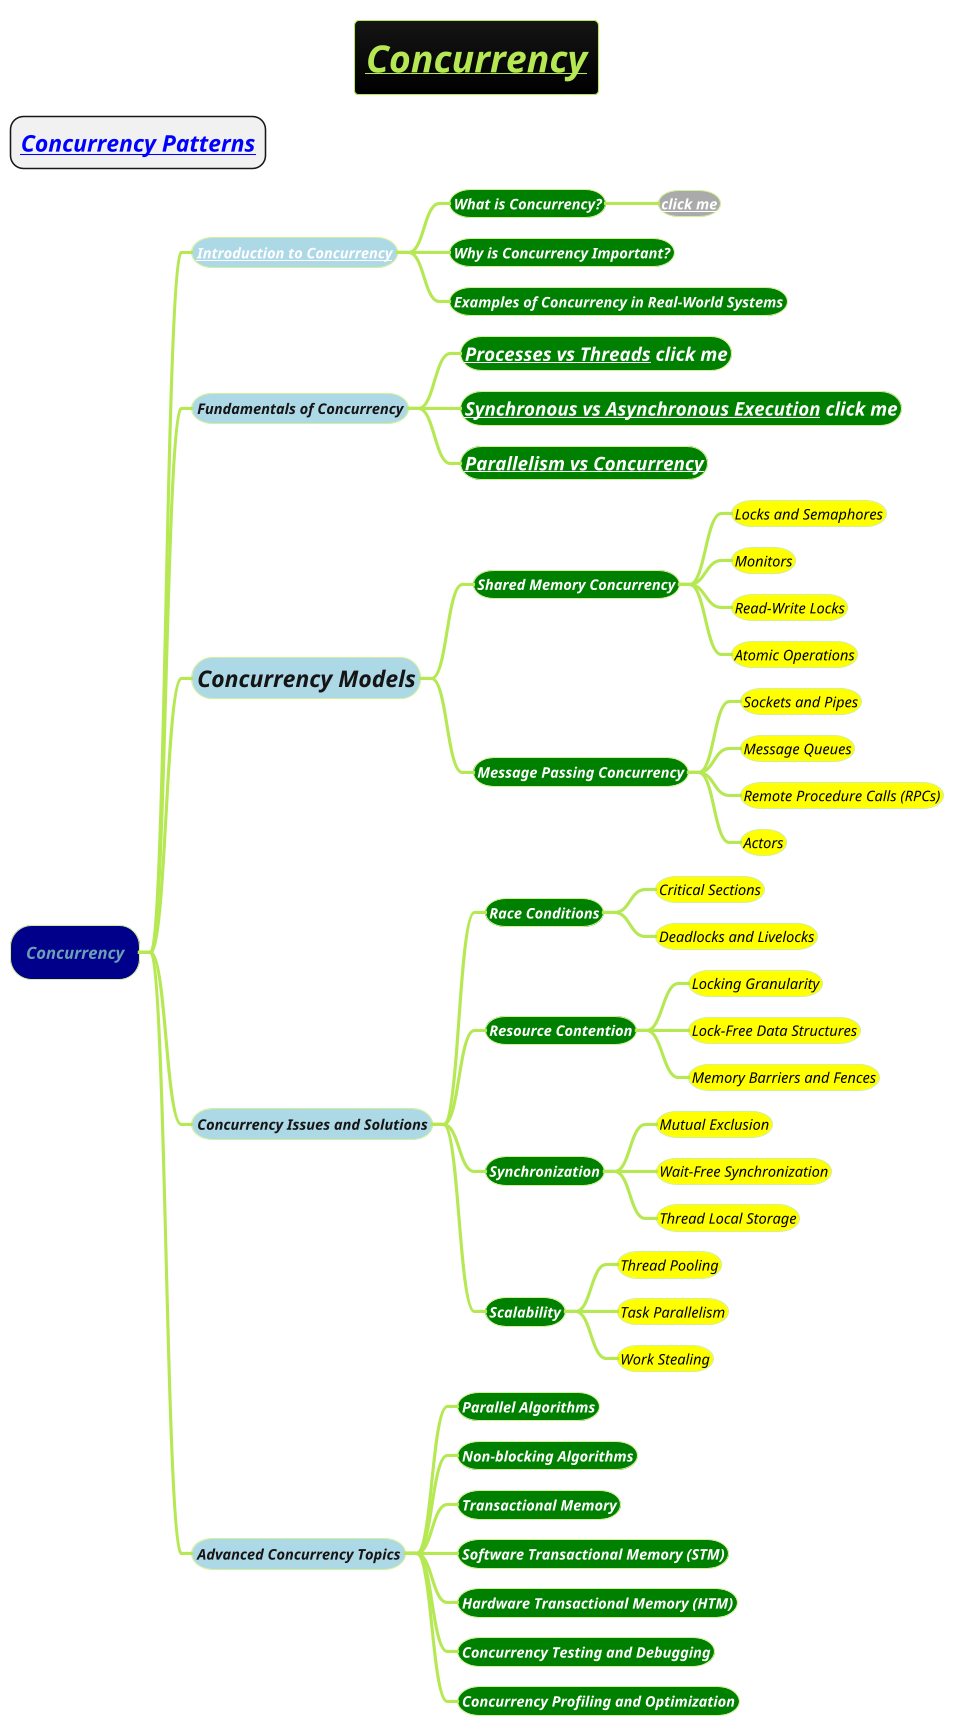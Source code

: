 @startmindmap
title =<i><b><u>Concurrency
* =<i>[[Concurrency-Patterns.puml Concurrency Patterns]]
!theme hacker

*[#darkblue] <i>Concurrency
**[#lightblue] <i><color #blac><size:14>[[docs/3-programming-languages/Venkat-Subramaniam/Concurrency-and-Parallelism/images/img.png Introduction to Concurrency]]
***[#green] <b><i><color #white><size:14>What is Concurrency?
****[#a] <b><i><color #black><size:14>[[docs/3-programming-languages/Venkat-Subramaniam/Concurrency-and-Parallelism/images/img.png click me]]
***[#green] <b><i><color #white><size:14>Why is Concurrency Important?
***[#green] <b><i><color #white><size:14>Examples of Concurrency in Real-World Systems
**[#lightblue] <i><color #blac><size:14>Fundamentals of Concurrency
***[#green] <b><i><color #white><size:18>[[docs/3-programming-languages/Venkat-Subramaniam/Threads.puml Processes vs Threads]] click me
***[#green] <b><i><color #white><size:18>[[docs/3-programming-languages/Venkat-Subramaniam/gif/synchronous-vs-asynchronous.adoc Synchronous vs Asynchronous Execution]] click me
***[#green] <b><i><color #white><size:18>[[docs/3-programming-languages/Venkat-Subramaniam/gif/Multi-threading-vs-Multi-processing-programming.adoc Parallelism vs Concurrency]]
**[#lightblue] <i><color #blac><size:22>Concurrency Models
***[#green] <b><i><color #white><size:14>Shared Memory Concurrency
****[#yellow] <i><color #black><size:14>Locks and Semaphores
****[#yellow] <i><color #black><size:14>Monitors
****[#yellow] <i><color #black><size:14>Read-Write Locks
****[#yellow] <i><color #black><size:14>Atomic Operations
***[#green] <b><i><color #white><size:14>Message Passing Concurrency
****[#yellow] <i><color #black><size:14>Sockets and Pipes
****[#yellow] <i><color #black><size:14>Message Queues
****[#yellow] <i><color #black><size:14>Remote Procedure Calls (RPCs)
****[#yellow] <i><color #black><size:14>Actors
**[#lightblue] <i><color #blac><size:14>Concurrency Issues and Solutions
***[#green] <b><i><color #white><size:14>Race Conditions
****[#yellow] <i><color #black><size:14>Critical Sections
****[#yellow] <i><color #black><size:14>Deadlocks and Livelocks
***[#green] <b><i><color #white><size:14>Resource Contention
****[#yellow] <i><color #black><size:14>Locking Granularity
****[#yellow] <i><color #black><size:14>Lock-Free Data Structures
****[#yellow] <i><color #black><size:14>Memory Barriers and Fences
***[#green] <b><i><color #white><size:14>Synchronization
****[#yellow] <i><color #black><size:14>Mutual Exclusion
****[#yellow] <i><color #black><size:14>Wait-Free Synchronization
****[#yellow] <i><color #black><size:14>Thread Local Storage
***[#green] <b><i><color #white><size:14>Scalability
****[#yellow] <i><color #black><size:14>Thread Pooling
****[#yellow] <i><color #black><size:14>Task Parallelism
****[#yellow] <i><color #black><size:14>Work Stealing
**[#lightblue] <i><color #blac><size:14>Advanced Concurrency Topics
***[#green] <b><i><color #white><size:14>Parallel Algorithms
***[#green] <b><i><color #white><size:14>Non-blocking Algorithms
***[#green] <b><i><color #white><size:14>Transactional Memory
***[#green] <b><i><color #white><size:14>Software Transactional Memory (STM)
***[#green] <b><i><color #white><size:14>Hardware Transactional Memory (HTM)
***[#green] <b><i><color #white><size:14>Concurrency Testing and Debugging
***[#green] <b><i><color #white><size:14>Concurrency Profiling and Optimization
@endmindmap
